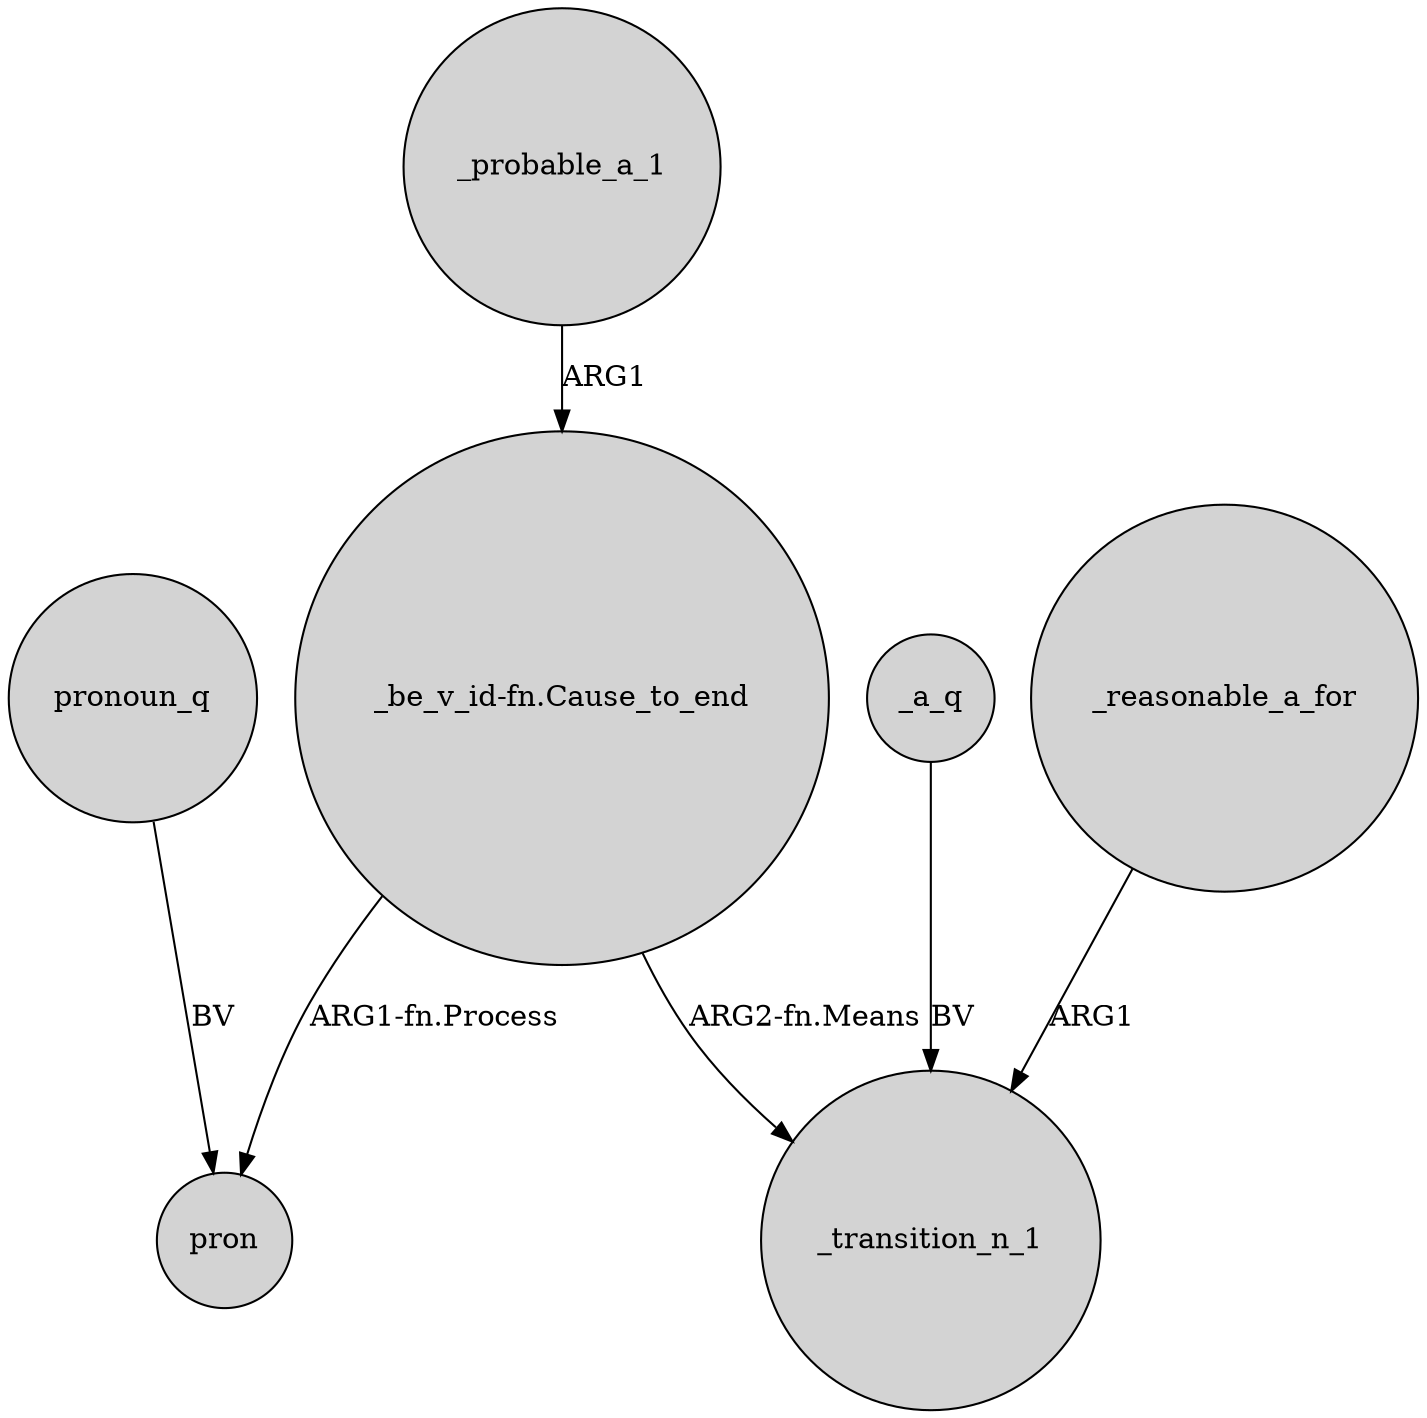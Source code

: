 digraph {
	node [shape=circle style=filled]
	_reasonable_a_for -> _transition_n_1 [label=ARG1]
	_probable_a_1 -> "_be_v_id-fn.Cause_to_end" [label=ARG1]
	pronoun_q -> pron [label=BV]
	"_be_v_id-fn.Cause_to_end" -> _transition_n_1 [label="ARG2-fn.Means"]
	_a_q -> _transition_n_1 [label=BV]
	"_be_v_id-fn.Cause_to_end" -> pron [label="ARG1-fn.Process"]
}
